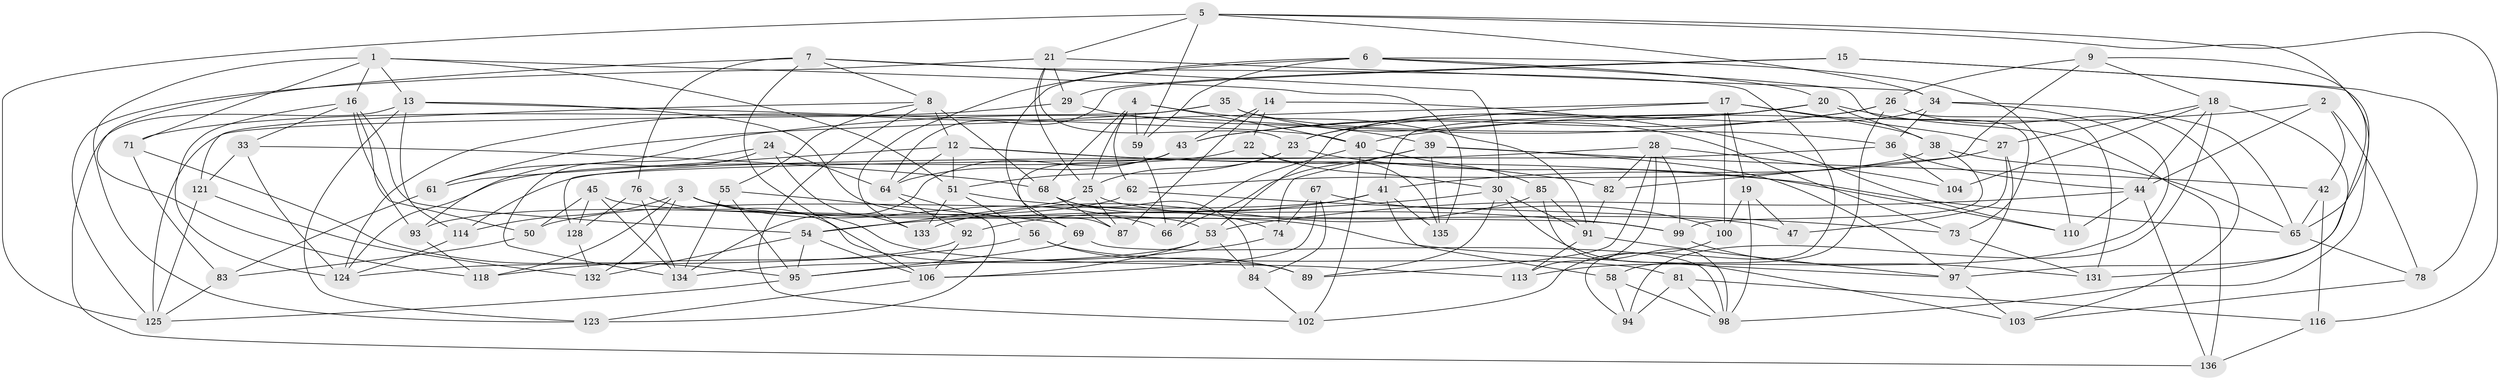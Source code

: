 // Generated by graph-tools (version 1.1) at 2025/52/02/27/25 19:52:28]
// undirected, 98 vertices, 236 edges
graph export_dot {
graph [start="1"]
  node [color=gray90,style=filled];
  1 [super="+57"];
  2;
  3 [super="+112"];
  4 [super="+11"];
  5 [super="+10"];
  6 [super="+79"];
  7 [super="+32"];
  8 [super="+46"];
  9;
  12 [super="+37"];
  13 [super="+96"];
  14;
  15;
  16 [super="+86"];
  17 [super="+49"];
  18 [super="+72"];
  19;
  20 [super="+60"];
  21 [super="+109"];
  22;
  23 [super="+115"];
  24;
  25 [super="+122"];
  26 [super="+141"];
  27 [super="+108"];
  28 [super="+31"];
  29;
  30 [super="+70"];
  33;
  34 [super="+52"];
  35;
  36 [super="+129"];
  38 [super="+63"];
  39 [super="+77"];
  40 [super="+48"];
  41 [super="+80"];
  42;
  43 [super="+88"];
  44 [super="+139"];
  45;
  47;
  50;
  51 [super="+101"];
  53 [super="+90"];
  54 [super="+130"];
  55;
  56;
  58;
  59;
  61;
  62;
  64 [super="+119"];
  65 [super="+111"];
  66;
  67;
  68 [super="+75"];
  69;
  71;
  73;
  74;
  76;
  78;
  81;
  82;
  83;
  84;
  85;
  87;
  89;
  91 [super="+105"];
  92;
  93;
  94;
  95 [super="+127"];
  97 [super="+117"];
  98 [super="+107"];
  99 [super="+138"];
  100;
  102;
  103;
  104;
  106 [super="+120"];
  110;
  113;
  114;
  116;
  118;
  121;
  123;
  124 [super="+126"];
  125 [super="+140"];
  128;
  131;
  132;
  133;
  134 [super="+137"];
  135;
  136;
  1 -- 51;
  1 -- 123;
  1 -- 13;
  1 -- 135;
  1 -- 71;
  1 -- 16;
  2 -- 42;
  2 -- 44;
  2 -- 40;
  2 -- 78;
  3 -- 66;
  3 -- 113;
  3 -- 114;
  3 -- 132;
  3 -- 118;
  3 -- 97;
  4 -- 62;
  4 -- 68;
  4 -- 91;
  4 -- 59;
  4 -- 40;
  4 -- 25;
  5 -- 59;
  5 -- 34;
  5 -- 125;
  5 -- 65;
  5 -- 21;
  5 -- 116;
  6 -- 73;
  6 -- 20;
  6 -- 59;
  6 -- 110;
  6 -- 133;
  6 -- 87;
  7 -- 106;
  7 -- 118;
  7 -- 8;
  7 -- 76;
  7 -- 94;
  7 -- 30;
  8 -- 55;
  8 -- 121;
  8 -- 68;
  8 -- 102;
  8 -- 12;
  9 -- 82;
  9 -- 97;
  9 -- 26;
  9 -- 18;
  12 -- 51;
  12 -- 65;
  12 -- 82;
  12 -- 61;
  12 -- 64;
  13 -- 136;
  13 -- 123;
  13 -- 114;
  13 -- 40;
  13 -- 53;
  14 -- 110;
  14 -- 22;
  14 -- 87;
  14 -- 43;
  15 -- 78;
  15 -- 29;
  15 -- 98;
  15 -- 64;
  16 -- 33;
  16 -- 93;
  16 -- 54;
  16 -- 50;
  16 -- 124;
  17 -- 38;
  17 -- 27;
  17 -- 19;
  17 -- 100;
  17 -- 61;
  17 -- 23;
  18 -- 27;
  18 -- 94;
  18 -- 131;
  18 -- 104;
  18 -- 44;
  19 -- 100;
  19 -- 98;
  19 -- 47;
  20 -- 43;
  20 -- 23;
  20 -- 136;
  20 -- 41;
  20 -- 38;
  21 -- 29;
  21 -- 34;
  21 -- 125;
  21 -- 23;
  21 -- 25;
  22 -- 124;
  22 -- 135;
  22 -- 30;
  23 -- 51;
  23 -- 110;
  23 -- 25;
  24 -- 64;
  24 -- 133;
  24 -- 134;
  24 -- 93;
  25 -- 87;
  25 -- 54;
  25 -- 47;
  26 -- 131;
  26 -- 103;
  26 -- 58;
  26 -- 61;
  26 -- 43;
  27 -- 47 [weight=2];
  27 -- 41;
  27 -- 97;
  28 -- 128;
  28 -- 104;
  28 -- 89;
  28 -- 113;
  28 -- 82;
  28 -- 99;
  29 -- 71;
  29 -- 39;
  30 -- 103;
  30 -- 89;
  30 -- 54;
  30 -- 91;
  33 -- 121;
  33 -- 68;
  33 -- 124;
  34 -- 36;
  34 -- 65;
  34 -- 113;
  34 -- 53;
  35 -- 124;
  35 -- 125;
  35 -- 73;
  35 -- 36;
  36 -- 104 [weight=2];
  36 -- 44;
  36 -- 114;
  38 -- 99 [weight=2];
  38 -- 65;
  38 -- 62;
  39 -- 66;
  39 -- 135;
  39 -- 74;
  39 -- 42;
  39 -- 97;
  40 -- 102;
  40 -- 85;
  40 -- 66;
  41 -- 58;
  41 -- 50;
  41 -- 135;
  41 -- 92;
  42 -- 116;
  42 -- 65;
  43 -- 69;
  43 -- 134;
  43 -- 64;
  44 -- 136;
  44 -- 53;
  44 -- 110;
  45 -- 99;
  45 -- 50;
  45 -- 134;
  45 -- 128;
  50 -- 83;
  51 -- 56;
  51 -- 99;
  51 -- 133;
  53 -- 134;
  53 -- 106;
  53 -- 84;
  54 -- 106;
  54 -- 132;
  54 -- 95;
  55 -- 134;
  55 -- 69;
  55 -- 95;
  56 -- 89;
  56 -- 81;
  56 -- 118;
  58 -- 94;
  58 -- 98;
  59 -- 66;
  61 -- 83;
  62 -- 93;
  62 -- 73;
  64 -- 92;
  64 -- 123;
  65 -- 78;
  67 -- 100;
  67 -- 106;
  67 -- 74;
  67 -- 84;
  68 -- 84;
  68 -- 74;
  68 -- 87;
  69 -- 95;
  69 -- 98;
  71 -- 95;
  71 -- 83;
  73 -- 131;
  74 -- 95;
  76 -- 89;
  76 -- 128;
  76 -- 134;
  78 -- 103;
  81 -- 94;
  81 -- 116;
  81 -- 98;
  82 -- 91;
  83 -- 125;
  84 -- 102;
  85 -- 133;
  85 -- 98;
  85 -- 91;
  91 -- 97;
  91 -- 113;
  92 -- 124;
  92 -- 106;
  93 -- 118;
  95 -- 125;
  97 -- 103;
  99 -- 131;
  100 -- 102;
  106 -- 123;
  114 -- 124;
  116 -- 136;
  121 -- 132;
  121 -- 125;
  128 -- 132;
}

